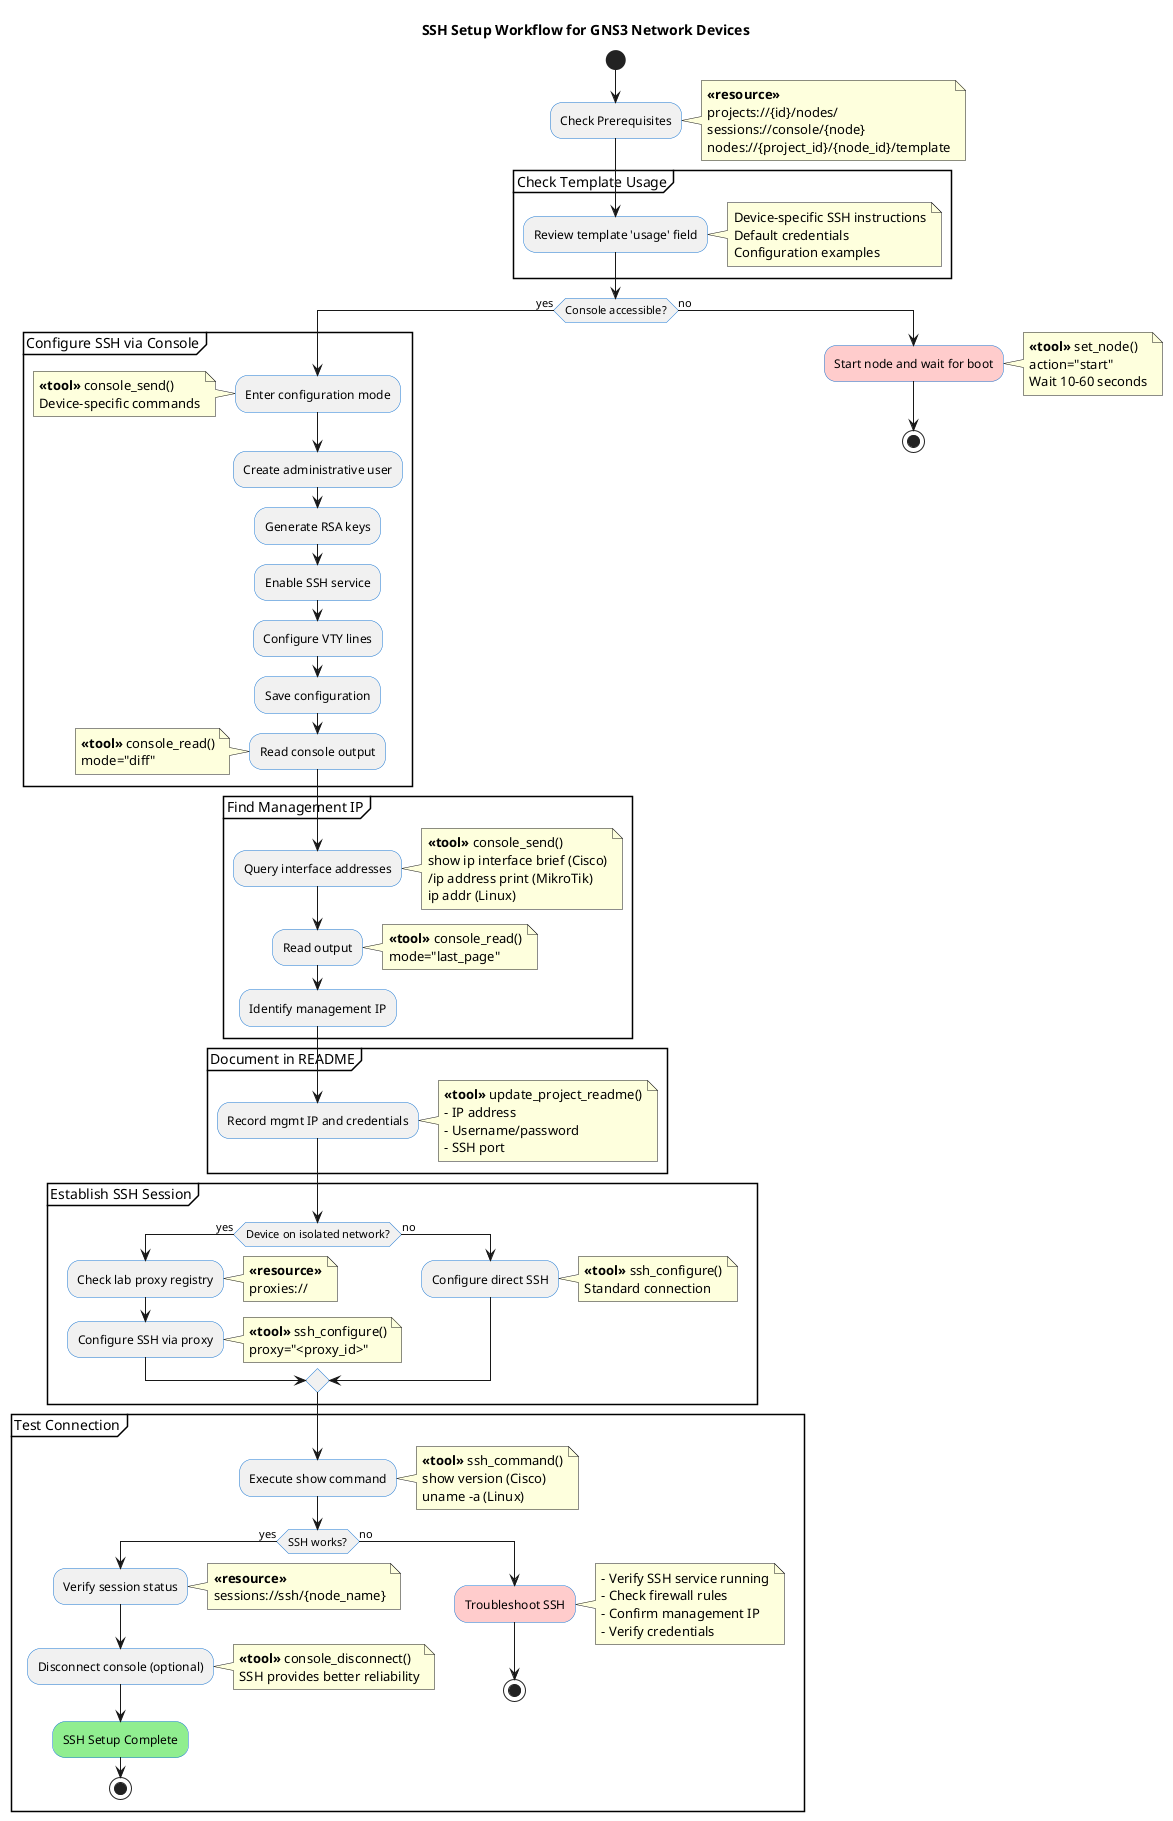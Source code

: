 @startuml ssh_setup_workflow
title SSH Setup Workflow for GNS3 Network Devices
skinparam backgroundColor #FFFFFF
skinparam activity {
  BackgroundColor<<Tool>> #E3F2FD
  BackgroundColor<<Resource>> #FFF3E0
  BackgroundColor<<Check>> #F3E5F5
  BorderColor #1976D2
}

start

:Check Prerequisites;
note right
  **«resource»**
  projects://{id}/nodes/
  sessions://console/{node}
  nodes://{project_id}/{node_id}/template
end note

partition "Check Template Usage" {
  :Review template 'usage' field;
  note right
    Device-specific SSH instructions
    Default credentials
    Configuration examples
  end note
}

if (Console accessible?) then (yes)
  partition "Configure SSH via Console" {
    :Enter configuration mode;
    note left
      **«tool»** console_send()
      Device-specific commands
    end note

    :Create administrative user;
    :Generate RSA keys;
    :Enable SSH service;
    :Configure VTY lines;
    :Save configuration;

    :Read console output;
    note left
      **«tool»** console_read()
      mode="diff"
    end note
  }

  partition "Find Management IP" {
    :Query interface addresses;
    note right
      **«tool»** console_send()
      show ip interface brief (Cisco)
      /ip address print (MikroTik)
      ip addr (Linux)
    end note

    :Read output;
    note right
      **«tool»** console_read()
      mode="last_page"
    end note

    :Identify management IP;
  }

  partition "Document in README" {
    :Record mgmt IP and credentials;
    note right
      **«tool»** update_project_readme()
      - IP address
      - Username/password
      - SSH port
    end note
  }

  partition "Establish SSH Session" {
    if (Device on isolated network?) then (yes)
      :Check lab proxy registry;
      note right
        **«resource»**
        proxies://
      end note

      :Configure SSH via proxy;
      note right
        **«tool»** ssh_configure()
        proxy="<proxy_id>"
      end note
    else (no)
      :Configure direct SSH;
      note right
        **«tool»** ssh_configure()
        Standard connection
      end note
    endif
  }

  partition "Test Connection" {
    :Execute show command;
    note right
      **«tool»** ssh_command()
      show version (Cisco)
      uname -a (Linux)
    end note

    if (SSH works?) then (yes)
      :Verify session status;
      note right
        **«resource»**
        sessions://ssh/{node_name}
      end note

      :Disconnect console (optional);
      note right
        **«tool»** console_disconnect()
        SSH provides better reliability
      end note

      #90EE90:SSH Setup Complete;
      stop
    else (no)
      #FFCCCC:Troubleshoot SSH;
      note right
        - Verify SSH service running
        - Check firewall rules
        - Confirm management IP
        - Verify credentials
      end note
      stop
    endif
  }
else (no)
  #FFCCCC:Start node and wait for boot;
  note right
    **«tool»** set_node()
    action="start"
    Wait 10-60 seconds
  end note
  stop
endif

@enduml

